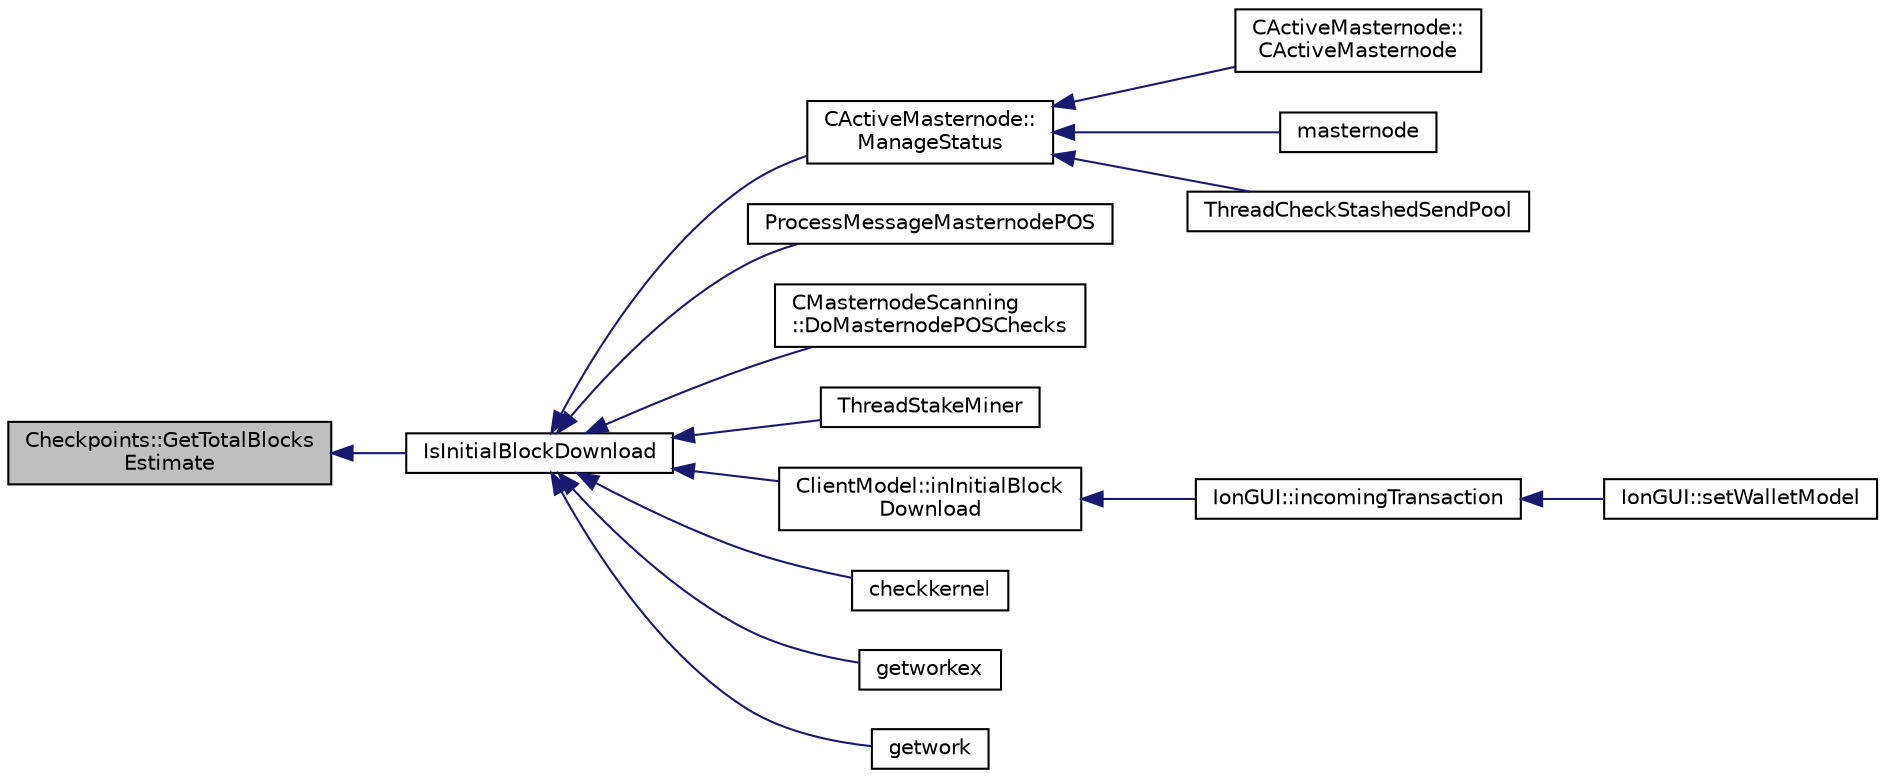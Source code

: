 digraph "Checkpoints::GetTotalBlocksEstimate"
{
  edge [fontname="Helvetica",fontsize="10",labelfontname="Helvetica",labelfontsize="10"];
  node [fontname="Helvetica",fontsize="10",shape=record];
  rankdir="LR";
  Node21 [label="Checkpoints::GetTotalBlocks\lEstimate",height=0.2,width=0.4,color="black", fillcolor="grey75", style="filled", fontcolor="black"];
  Node21 -> Node22 [dir="back",color="midnightblue",fontsize="10",style="solid",fontname="Helvetica"];
  Node22 [label="IsInitialBlockDownload",height=0.2,width=0.4,color="black", fillcolor="white", style="filled",URL="$db/d38/validation_8h.html#a5edcd96316574fd4a7f3ae0922a5cfd6",tooltip="Check whether we are doing an initial block download (synchronizing from disk or network) ..."];
  Node22 -> Node23 [dir="back",color="midnightblue",fontsize="10",style="solid",fontname="Helvetica"];
  Node23 [label="CActiveMasternode::\lManageStatus",height=0.2,width=0.4,color="black", fillcolor="white", style="filled",URL="$d9/d29/class_c_active_masternode.html#a8004b3b2100da7dcfedbd1e959633e51"];
  Node23 -> Node24 [dir="back",color="midnightblue",fontsize="10",style="solid",fontname="Helvetica"];
  Node24 [label="CActiveMasternode::\lCActiveMasternode",height=0.2,width=0.4,color="black", fillcolor="white", style="filled",URL="$d9/d29/class_c_active_masternode.html#a7ffb946d1b2aad0054d3b3efce8c0543"];
  Node23 -> Node25 [dir="back",color="midnightblue",fontsize="10",style="solid",fontname="Helvetica"];
  Node25 [label="masternode",height=0.2,width=0.4,color="black", fillcolor="white", style="filled",URL="$d5/d6b/rpcstashedsend_8cpp.html#a30609e443aeb47c29ed0878d16b1b5e1"];
  Node23 -> Node26 [dir="back",color="midnightblue",fontsize="10",style="solid",fontname="Helvetica"];
  Node26 [label="ThreadCheckStashedSendPool",height=0.2,width=0.4,color="black", fillcolor="white", style="filled",URL="$d9/dbc/stashedsend_8h.html#ab583ddc86effded8432ea5387f77d883"];
  Node22 -> Node27 [dir="back",color="midnightblue",fontsize="10",style="solid",fontname="Helvetica"];
  Node27 [label="ProcessMessageMasternodePOS",height=0.2,width=0.4,color="black", fillcolor="white", style="filled",URL="$dc/d51/masternode-pos_8h.html#a85194f5f57620d07bd87ef37bf2f6ef0"];
  Node22 -> Node28 [dir="back",color="midnightblue",fontsize="10",style="solid",fontname="Helvetica"];
  Node28 [label="CMasternodeScanning\l::DoMasternodePOSChecks",height=0.2,width=0.4,color="black", fillcolor="white", style="filled",URL="$d5/d9f/class_c_masternode_scanning.html#a6bc18fb7508f702e2a2d1c3731342f8f"];
  Node22 -> Node29 [dir="back",color="midnightblue",fontsize="10",style="solid",fontname="Helvetica"];
  Node29 [label="ThreadStakeMiner",height=0.2,width=0.4,color="black", fillcolor="white", style="filled",URL="$d6/de3/miner_8cpp.html#a31faece5ef0e403969b3d3debd79b352"];
  Node22 -> Node30 [dir="back",color="midnightblue",fontsize="10",style="solid",fontname="Helvetica"];
  Node30 [label="ClientModel::inInitialBlock\lDownload",height=0.2,width=0.4,color="black", fillcolor="white", style="filled",URL="$df/d25/class_client_model.html#af9798c364463ada09be477b15daf0fbe",tooltip="Return true if core is doing initial block download. "];
  Node30 -> Node31 [dir="back",color="midnightblue",fontsize="10",style="solid",fontname="Helvetica"];
  Node31 [label="IonGUI::incomingTransaction",height=0.2,width=0.4,color="black", fillcolor="white", style="filled",URL="$dc/d0b/class_ion_g_u_i.html#acdb78c5d98fb4528bd0e9f5b9c5ad048",tooltip="Show incoming transaction notification for new transactions. "];
  Node31 -> Node32 [dir="back",color="midnightblue",fontsize="10",style="solid",fontname="Helvetica"];
  Node32 [label="IonGUI::setWalletModel",height=0.2,width=0.4,color="black", fillcolor="white", style="filled",URL="$dc/d0b/class_ion_g_u_i.html#a37f87db65498b036d387c705a749c45d",tooltip="Set the wallet model. "];
  Node22 -> Node33 [dir="back",color="midnightblue",fontsize="10",style="solid",fontname="Helvetica"];
  Node33 [label="checkkernel",height=0.2,width=0.4,color="black", fillcolor="white", style="filled",URL="$d4/ddd/rpcmining_8cpp.html#a36ee2284a7252841b8a62a9531b6acbc"];
  Node22 -> Node34 [dir="back",color="midnightblue",fontsize="10",style="solid",fontname="Helvetica"];
  Node34 [label="getworkex",height=0.2,width=0.4,color="black", fillcolor="white", style="filled",URL="$d4/ddd/rpcmining_8cpp.html#aa40f86dc468a3f2ef4a3bba99e20a069"];
  Node22 -> Node35 [dir="back",color="midnightblue",fontsize="10",style="solid",fontname="Helvetica"];
  Node35 [label="getwork",height=0.2,width=0.4,color="black", fillcolor="white", style="filled",URL="$d4/ddd/rpcmining_8cpp.html#a356be62c93d38267a7da9e1cb644d547"];
}
